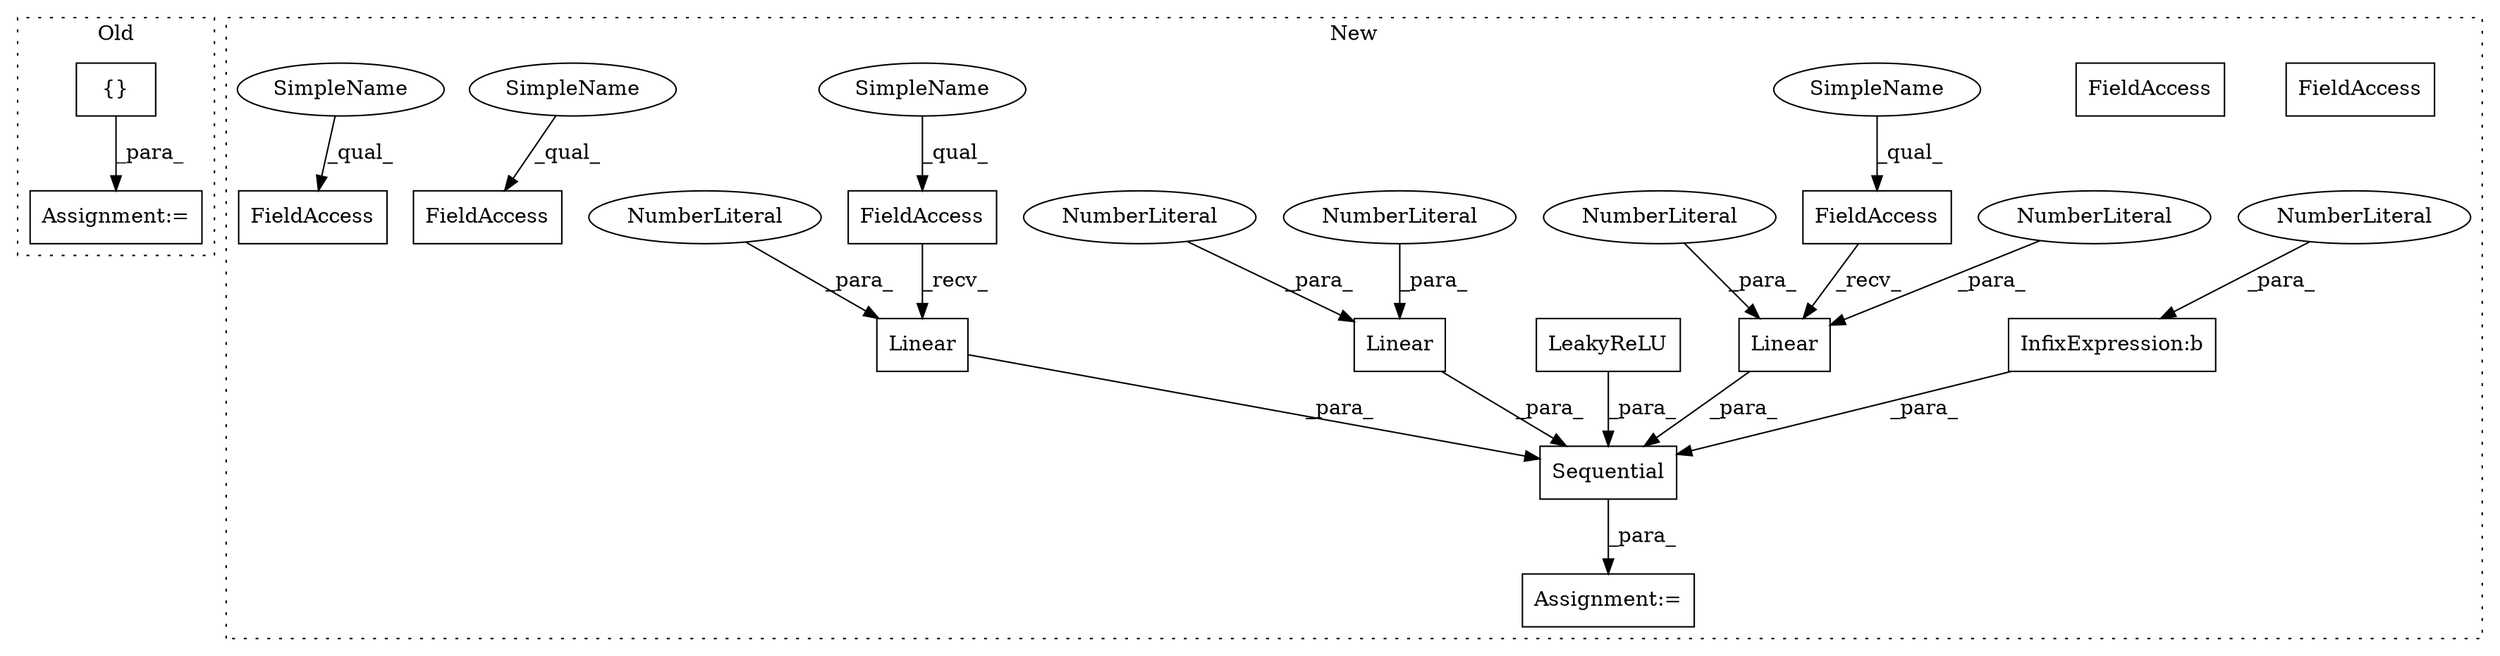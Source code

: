 digraph G {
subgraph cluster0 {
1 [label="{}" a="4" s="3498,3604" l="6,2" shape="box"];
4 [label="Assignment:=" a="7" s="3406,3606" l="73,2" shape="box"];
label = "Old";
style="dotted";
}
subgraph cluster1 {
2 [label="Linear" a="32" s="3127,3141" l="7,1" shape="box"];
3 [label="Assignment:=" a="7" s="2936" l="1" shape="box"];
5 [label="FieldAccess" a="22" s="3118" l="8" shape="box"];
6 [label="FieldAccess" a="22" s="2873" l="8" shape="box"];
7 [label="FieldAccess" a="22" s="3194" l="8" shape="box"];
8 [label="FieldAccess" a="22" s="3143" l="8" shape="box"];
9 [label="FieldAccess" a="22" s="3165" l="8" shape="box"];
10 [label="Sequential" a="32" s="2946,3235" l="11,1" shape="box"];
11 [label="InfixExpression:b" a="27" s="3002" l="3" shape="box"];
12 [label="NumberLiteral" a="34" s="3005" l="1" shape="ellipse"];
13 [label="NumberLiteral" a="34" s="3134" l="3" shape="ellipse"];
14 [label="Linear" a="32" s="3051,3065" l="7,1" shape="box"];
15 [label="NumberLiteral" a="34" s="3138" l="3" shape="ellipse"];
16 [label="NumberLiteral" a="34" s="3062" l="3" shape="ellipse"];
17 [label="FieldAccess" a="22" s="3067" l="8" shape="box"];
18 [label="Linear" a="32" s="3203,3215" l="7,1" shape="box"];
19 [label="NumberLiteral" a="34" s="3058" l="3" shape="ellipse"];
20 [label="NumberLiteral" a="34" s="3210" l="3" shape="ellipse"];
21 [label="LeakyReLU" a="32" s="3022,3040" l="10,1" shape="box"];
22 [label="SimpleName" a="42" s="3194" l="5" shape="ellipse"];
23 [label="SimpleName" a="42" s="3118" l="5" shape="ellipse"];
24 [label="SimpleName" a="42" s="3165" l="5" shape="ellipse"];
25 [label="SimpleName" a="42" s="3143" l="5" shape="ellipse"];
label = "New";
style="dotted";
}
1 -> 4 [label="_para_"];
2 -> 10 [label="_para_"];
5 -> 2 [label="_recv_"];
7 -> 18 [label="_recv_"];
10 -> 3 [label="_para_"];
11 -> 10 [label="_para_"];
12 -> 11 [label="_para_"];
13 -> 2 [label="_para_"];
14 -> 10 [label="_para_"];
15 -> 2 [label="_para_"];
16 -> 14 [label="_para_"];
18 -> 10 [label="_para_"];
19 -> 14 [label="_para_"];
20 -> 18 [label="_para_"];
21 -> 10 [label="_para_"];
22 -> 7 [label="_qual_"];
23 -> 5 [label="_qual_"];
24 -> 9 [label="_qual_"];
25 -> 8 [label="_qual_"];
}